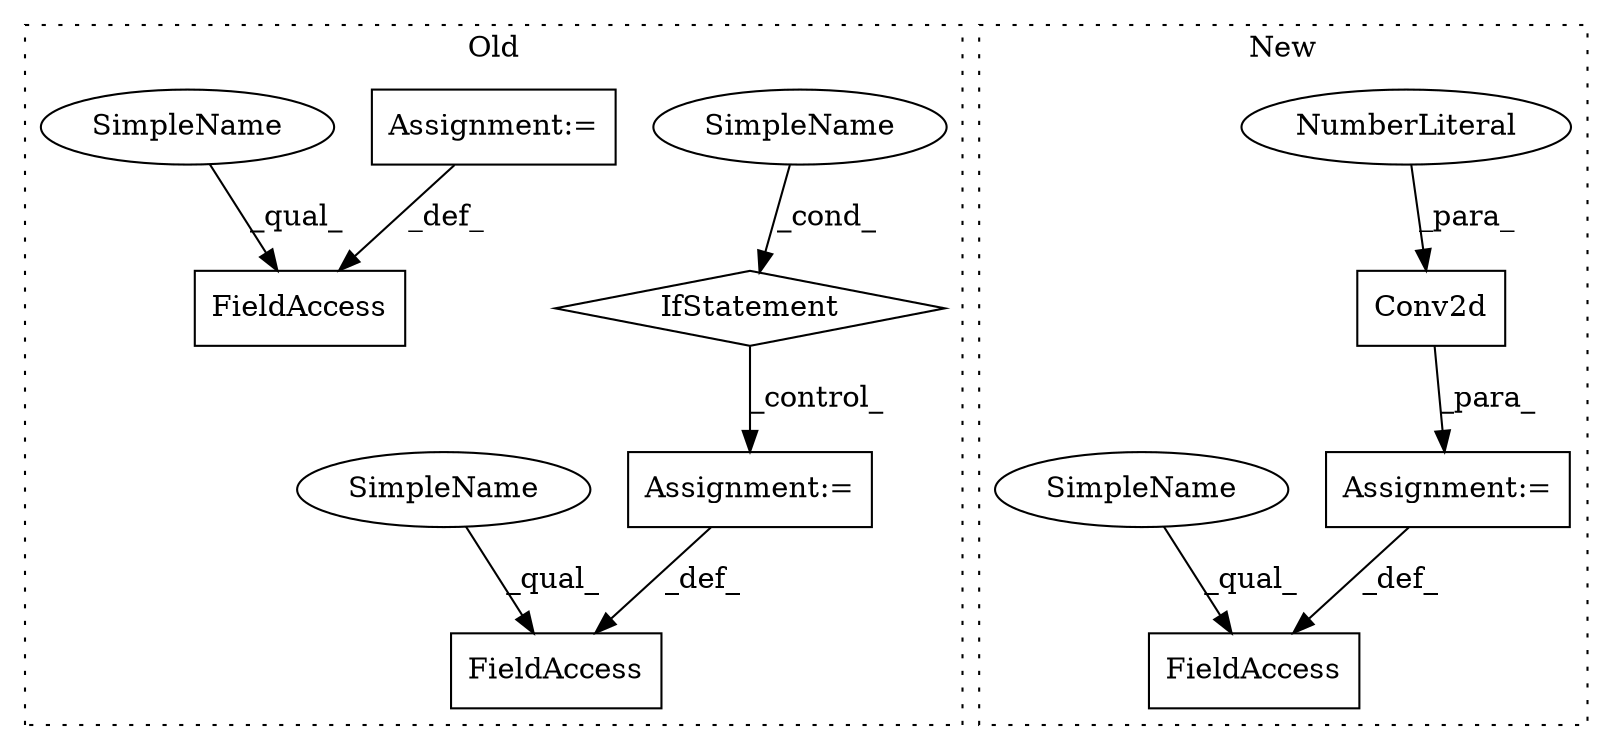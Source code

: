 digraph G {
subgraph cluster0 {
1 [label="IfStatement" a="25" s="1979,1987" l="4,2" shape="diamond"];
6 [label="Assignment:=" a="7" s="2012" l="1" shape="box"];
7 [label="FieldAccess" a="22" s="1997" l="15" shape="box"];
8 [label="SimpleName" a="42" s="1983" l="4" shape="ellipse"];
9 [label="FieldAccess" a="22" s="1737" l="17" shape="box"];
10 [label="Assignment:=" a="7" s="1754" l="1" shape="box"];
11 [label="SimpleName" a="42" s="1997" l="4" shape="ellipse"];
12 [label="SimpleName" a="42" s="1737" l="4" shape="ellipse"];
label = "Old";
style="dotted";
}
subgraph cluster1 {
2 [label="Conv2d" a="32" s="3534,3550" l="7,1" shape="box"];
3 [label="NumberLiteral" a="34" s="3549" l="1" shape="ellipse"];
4 [label="FieldAccess" a="22" s="3440" l="9" shape="box"];
5 [label="Assignment:=" a="7" s="3449" l="1" shape="box"];
13 [label="SimpleName" a="42" s="3440" l="4" shape="ellipse"];
label = "New";
style="dotted";
}
1 -> 6 [label="_control_"];
2 -> 5 [label="_para_"];
3 -> 2 [label="_para_"];
5 -> 4 [label="_def_"];
6 -> 7 [label="_def_"];
8 -> 1 [label="_cond_"];
10 -> 9 [label="_def_"];
11 -> 7 [label="_qual_"];
12 -> 9 [label="_qual_"];
13 -> 4 [label="_qual_"];
}